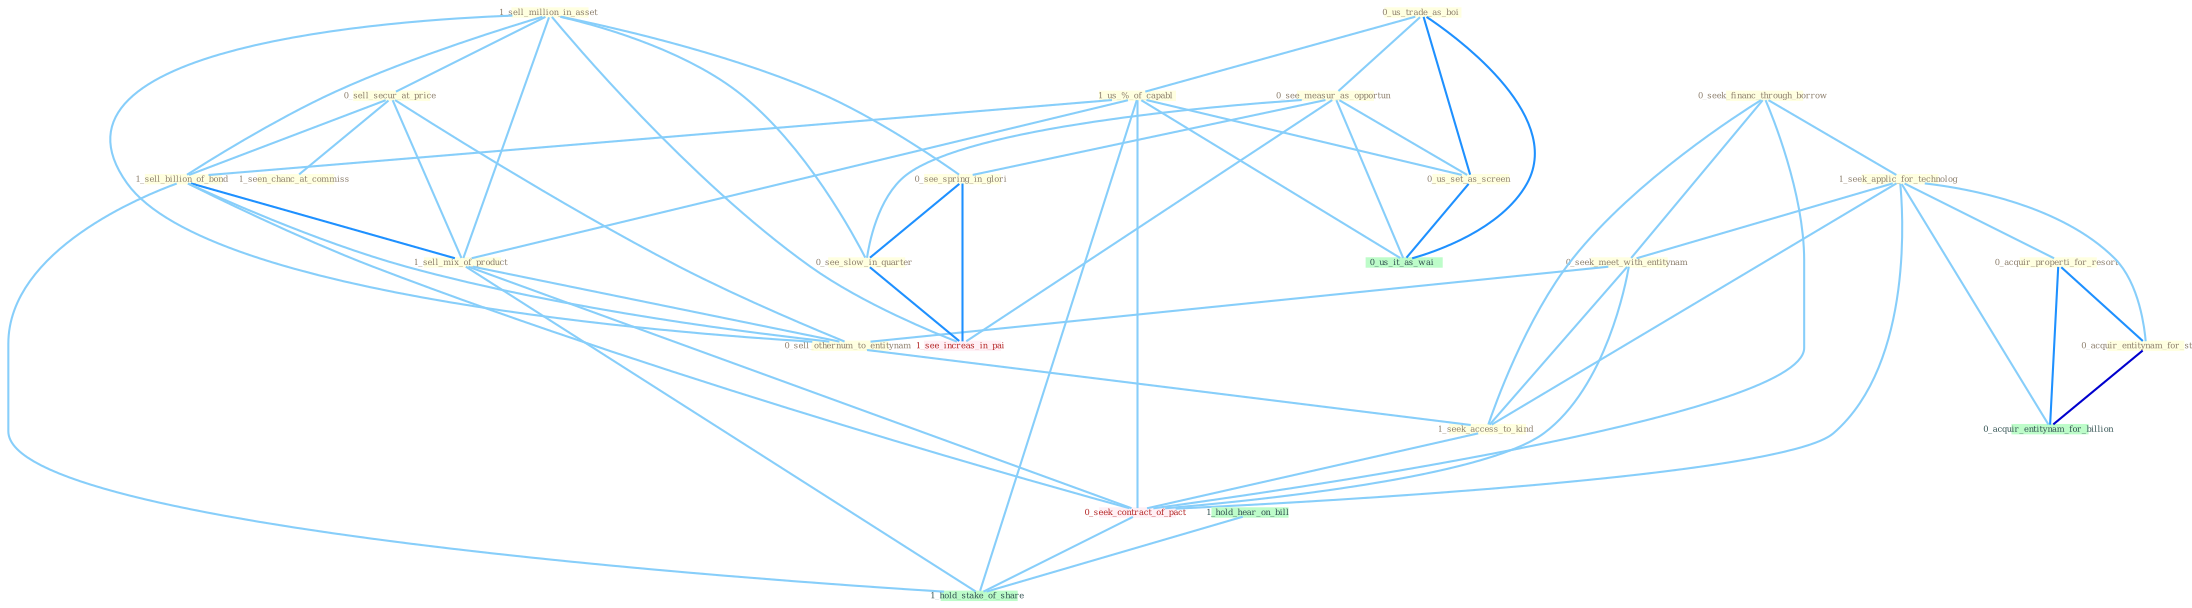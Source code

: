 Graph G{ 
    node
    [shape=polygon,style=filled,width=.5,height=.06,color="#BDFCC9",fixedsize=true,fontsize=4,
    fontcolor="#2f4f4f"];
    {node
    [color="#ffffe0", fontcolor="#8b7d6b"] "1_sell_million_in_asset " "0_us_trade_as_boi " "0_seek_financ_through_borrow " "0_see_measur_as_opportun " "0_sell_secur_at_price " "1_seek_applic_for_technolog " "0_seek_meet_with_entitynam " "1_us_%_of_capabl " "0_acquir_properti_for_resort " "0_see_spring_in_glori " "1_sell_billion_of_bond " "0_acquir_entitynam_for_stock " "0_see_slow_in_quarter " "1_seen_chanc_at_commiss " "1_sell_mix_of_product " "0_us_set_as_screen " "0_sell_othernum_to_entitynam " "1_seek_access_to_kind "}
{node [color="#fff0f5", fontcolor="#b22222"] "0_seek_contract_of_pact " "1_see_increas_in_pai "}
edge [color="#B0E2FF"];

	"1_sell_million_in_asset " -- "0_sell_secur_at_price " [w="1", color="#87cefa" ];
	"1_sell_million_in_asset " -- "0_see_spring_in_glori " [w="1", color="#87cefa" ];
	"1_sell_million_in_asset " -- "1_sell_billion_of_bond " [w="1", color="#87cefa" ];
	"1_sell_million_in_asset " -- "0_see_slow_in_quarter " [w="1", color="#87cefa" ];
	"1_sell_million_in_asset " -- "1_sell_mix_of_product " [w="1", color="#87cefa" ];
	"1_sell_million_in_asset " -- "0_sell_othernum_to_entitynam " [w="1", color="#87cefa" ];
	"1_sell_million_in_asset " -- "1_see_increas_in_pai " [w="1", color="#87cefa" ];
	"0_us_trade_as_boi " -- "0_see_measur_as_opportun " [w="1", color="#87cefa" ];
	"0_us_trade_as_boi " -- "1_us_%_of_capabl " [w="1", color="#87cefa" ];
	"0_us_trade_as_boi " -- "0_us_set_as_screen " [w="2", color="#1e90ff" , len=0.8];
	"0_us_trade_as_boi " -- "0_us_it_as_wai " [w="2", color="#1e90ff" , len=0.8];
	"0_seek_financ_through_borrow " -- "1_seek_applic_for_technolog " [w="1", color="#87cefa" ];
	"0_seek_financ_through_borrow " -- "0_seek_meet_with_entitynam " [w="1", color="#87cefa" ];
	"0_seek_financ_through_borrow " -- "1_seek_access_to_kind " [w="1", color="#87cefa" ];
	"0_seek_financ_through_borrow " -- "0_seek_contract_of_pact " [w="1", color="#87cefa" ];
	"0_see_measur_as_opportun " -- "0_see_spring_in_glori " [w="1", color="#87cefa" ];
	"0_see_measur_as_opportun " -- "0_see_slow_in_quarter " [w="1", color="#87cefa" ];
	"0_see_measur_as_opportun " -- "0_us_set_as_screen " [w="1", color="#87cefa" ];
	"0_see_measur_as_opportun " -- "0_us_it_as_wai " [w="1", color="#87cefa" ];
	"0_see_measur_as_opportun " -- "1_see_increas_in_pai " [w="1", color="#87cefa" ];
	"0_sell_secur_at_price " -- "1_sell_billion_of_bond " [w="1", color="#87cefa" ];
	"0_sell_secur_at_price " -- "1_seen_chanc_at_commiss " [w="1", color="#87cefa" ];
	"0_sell_secur_at_price " -- "1_sell_mix_of_product " [w="1", color="#87cefa" ];
	"0_sell_secur_at_price " -- "0_sell_othernum_to_entitynam " [w="1", color="#87cefa" ];
	"1_seek_applic_for_technolog " -- "0_seek_meet_with_entitynam " [w="1", color="#87cefa" ];
	"1_seek_applic_for_technolog " -- "0_acquir_properti_for_resort " [w="1", color="#87cefa" ];
	"1_seek_applic_for_technolog " -- "0_acquir_entitynam_for_stock " [w="1", color="#87cefa" ];
	"1_seek_applic_for_technolog " -- "1_seek_access_to_kind " [w="1", color="#87cefa" ];
	"1_seek_applic_for_technolog " -- "0_seek_contract_of_pact " [w="1", color="#87cefa" ];
	"1_seek_applic_for_technolog " -- "0_acquir_entitynam_for_billion " [w="1", color="#87cefa" ];
	"0_seek_meet_with_entitynam " -- "0_sell_othernum_to_entitynam " [w="1", color="#87cefa" ];
	"0_seek_meet_with_entitynam " -- "1_seek_access_to_kind " [w="1", color="#87cefa" ];
	"0_seek_meet_with_entitynam " -- "0_seek_contract_of_pact " [w="1", color="#87cefa" ];
	"1_us_%_of_capabl " -- "1_sell_billion_of_bond " [w="1", color="#87cefa" ];
	"1_us_%_of_capabl " -- "1_sell_mix_of_product " [w="1", color="#87cefa" ];
	"1_us_%_of_capabl " -- "0_us_set_as_screen " [w="1", color="#87cefa" ];
	"1_us_%_of_capabl " -- "0_seek_contract_of_pact " [w="1", color="#87cefa" ];
	"1_us_%_of_capabl " -- "0_us_it_as_wai " [w="1", color="#87cefa" ];
	"1_us_%_of_capabl " -- "1_hold_stake_of_share " [w="1", color="#87cefa" ];
	"0_acquir_properti_for_resort " -- "0_acquir_entitynam_for_stock " [w="2", color="#1e90ff" , len=0.8];
	"0_acquir_properti_for_resort " -- "0_acquir_entitynam_for_billion " [w="2", color="#1e90ff" , len=0.8];
	"0_see_spring_in_glori " -- "0_see_slow_in_quarter " [w="2", color="#1e90ff" , len=0.8];
	"0_see_spring_in_glori " -- "1_see_increas_in_pai " [w="2", color="#1e90ff" , len=0.8];
	"1_sell_billion_of_bond " -- "1_sell_mix_of_product " [w="2", color="#1e90ff" , len=0.8];
	"1_sell_billion_of_bond " -- "0_sell_othernum_to_entitynam " [w="1", color="#87cefa" ];
	"1_sell_billion_of_bond " -- "0_seek_contract_of_pact " [w="1", color="#87cefa" ];
	"1_sell_billion_of_bond " -- "1_hold_stake_of_share " [w="1", color="#87cefa" ];
	"0_acquir_entitynam_for_stock " -- "0_acquir_entitynam_for_billion " [w="3", color="#0000cd" , len=0.6];
	"0_see_slow_in_quarter " -- "1_see_increas_in_pai " [w="2", color="#1e90ff" , len=0.8];
	"1_sell_mix_of_product " -- "0_sell_othernum_to_entitynam " [w="1", color="#87cefa" ];
	"1_sell_mix_of_product " -- "0_seek_contract_of_pact " [w="1", color="#87cefa" ];
	"1_sell_mix_of_product " -- "1_hold_stake_of_share " [w="1", color="#87cefa" ];
	"0_us_set_as_screen " -- "0_us_it_as_wai " [w="2", color="#1e90ff" , len=0.8];
	"0_sell_othernum_to_entitynam " -- "1_seek_access_to_kind " [w="1", color="#87cefa" ];
	"1_seek_access_to_kind " -- "0_seek_contract_of_pact " [w="1", color="#87cefa" ];
	"0_seek_contract_of_pact " -- "1_hold_stake_of_share " [w="1", color="#87cefa" ];
	"1_hold_hear_on_bill " -- "1_hold_stake_of_share " [w="1", color="#87cefa" ];
}